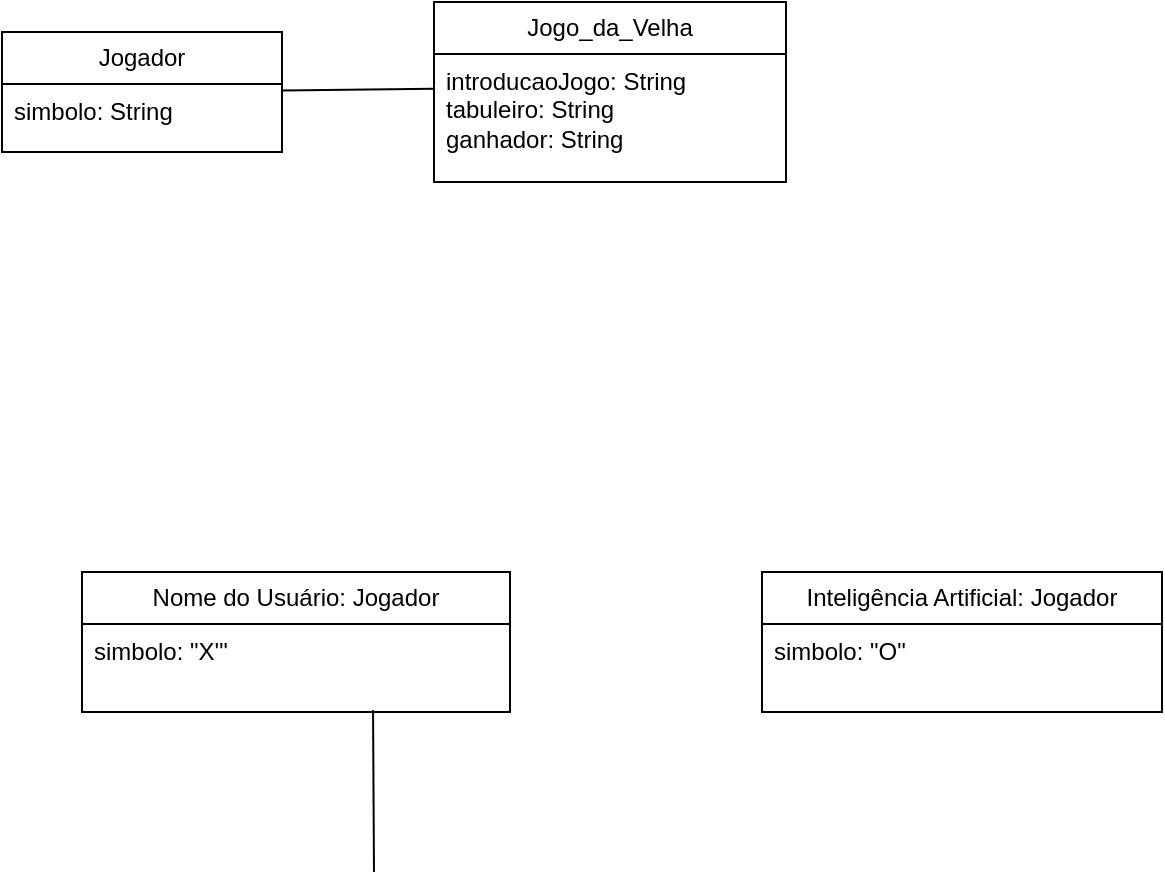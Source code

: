 <mxfile version="22.0.8" type="github">
  <diagram name="Página-1" id="ETZNSiQvTZ4J-55iKF7z">
    <mxGraphModel dx="1098" dy="587" grid="1" gridSize="10" guides="1" tooltips="1" connect="1" arrows="1" fold="1" page="1" pageScale="1" pageWidth="827" pageHeight="1169" math="0" shadow="0">
      <root>
        <mxCell id="0" />
        <mxCell id="1" parent="0" />
        <mxCell id="Y2xEf-CzXpEb0WmJXo6f-2" value="Inteligência Artificial: Jogador" style="swimlane;fontStyle=0;childLayout=stackLayout;horizontal=1;startSize=26;fillColor=none;horizontalStack=0;resizeParent=1;resizeParentMax=0;resizeLast=0;collapsible=1;marginBottom=0;whiteSpace=wrap;html=1;" parent="1" vertex="1">
          <mxGeometry x="490" y="360" width="200" height="70" as="geometry" />
        </mxCell>
        <mxCell id="Y2xEf-CzXpEb0WmJXo6f-3" value="simbolo: &quot;O&quot;" style="text;strokeColor=none;fillColor=none;align=left;verticalAlign=top;spacingLeft=4;spacingRight=4;overflow=hidden;rotatable=0;points=[[0,0.5],[1,0.5]];portConstraint=eastwest;whiteSpace=wrap;html=1;" parent="Y2xEf-CzXpEb0WmJXo6f-2" vertex="1">
          <mxGeometry y="26" width="200" height="44" as="geometry" />
        </mxCell>
        <mxCell id="aqnIn2phBkBqxdztw7Cu-1" value="Nome do Usuário: Jogador" style="swimlane;fontStyle=0;childLayout=stackLayout;horizontal=1;startSize=26;fillColor=none;horizontalStack=0;resizeParent=1;resizeParentMax=0;resizeLast=0;collapsible=1;marginBottom=0;whiteSpace=wrap;html=1;" vertex="1" parent="1">
          <mxGeometry x="150" y="360" width="214" height="70" as="geometry" />
        </mxCell>
        <mxCell id="aqnIn2phBkBqxdztw7Cu-2" value="simbolo: &quot;X&#39;&quot;" style="text;strokeColor=none;fillColor=none;align=left;verticalAlign=top;spacingLeft=4;spacingRight=4;overflow=hidden;rotatable=0;points=[[0,0.5],[1,0.5]];portConstraint=eastwest;whiteSpace=wrap;html=1;" vertex="1" parent="aqnIn2phBkBqxdztw7Cu-1">
          <mxGeometry y="26" width="214" height="44" as="geometry" />
        </mxCell>
        <mxCell id="aqnIn2phBkBqxdztw7Cu-8" value="" style="endArrow=none;html=1;rounded=0;entryX=0.68;entryY=0.981;entryDx=0;entryDy=0;entryPerimeter=0;" edge="1" parent="1" target="aqnIn2phBkBqxdztw7Cu-2">
          <mxGeometry width="50" height="50" relative="1" as="geometry">
            <mxPoint x="296" y="510" as="sourcePoint" />
            <mxPoint x="430" y="180" as="targetPoint" />
          </mxGeometry>
        </mxCell>
        <mxCell id="aqnIn2phBkBqxdztw7Cu-10" value="Jogador" style="swimlane;fontStyle=0;childLayout=stackLayout;horizontal=1;startSize=26;fillColor=none;horizontalStack=0;resizeParent=1;resizeParentMax=0;resizeLast=0;collapsible=1;marginBottom=0;whiteSpace=wrap;html=1;" vertex="1" parent="1">
          <mxGeometry x="110" y="90" width="140" height="60" as="geometry" />
        </mxCell>
        <mxCell id="aqnIn2phBkBqxdztw7Cu-11" value="simbolo: String" style="text;strokeColor=none;fillColor=none;align=left;verticalAlign=top;spacingLeft=4;spacingRight=4;overflow=hidden;rotatable=0;points=[[0,0.5],[1,0.5]];portConstraint=eastwest;whiteSpace=wrap;html=1;" vertex="1" parent="aqnIn2phBkBqxdztw7Cu-10">
          <mxGeometry y="26" width="140" height="34" as="geometry" />
        </mxCell>
        <mxCell id="aqnIn2phBkBqxdztw7Cu-18" value="Jogo_da_Velha" style="swimlane;fontStyle=0;childLayout=stackLayout;horizontal=1;startSize=26;fillColor=none;horizontalStack=0;resizeParent=1;resizeParentMax=0;resizeLast=0;collapsible=1;marginBottom=0;whiteSpace=wrap;html=1;" vertex="1" parent="1">
          <mxGeometry x="326" y="75" width="176" height="90" as="geometry" />
        </mxCell>
        <mxCell id="aqnIn2phBkBqxdztw7Cu-20" value="introducaoJogo: String&lt;br style=&quot;border-color: var(--border-color);&quot;&gt;tabuleiro: String&lt;br style=&quot;border-color: var(--border-color);&quot;&gt;ganhador: String" style="text;strokeColor=none;fillColor=none;align=left;verticalAlign=top;spacingLeft=4;spacingRight=4;overflow=hidden;rotatable=0;points=[[0,0.5],[1,0.5]];portConstraint=eastwest;whiteSpace=wrap;html=1;" vertex="1" parent="aqnIn2phBkBqxdztw7Cu-18">
          <mxGeometry y="26" width="176" height="64" as="geometry" />
        </mxCell>
        <mxCell id="aqnIn2phBkBqxdztw7Cu-25" value="" style="endArrow=none;html=1;rounded=0;entryX=-0.001;entryY=0.272;entryDx=0;entryDy=0;entryPerimeter=0;" edge="1" parent="1" source="aqnIn2phBkBqxdztw7Cu-10" target="aqnIn2phBkBqxdztw7Cu-20">
          <mxGeometry width="50" height="50" relative="1" as="geometry">
            <mxPoint x="250" y="120" as="sourcePoint" />
            <mxPoint x="300" y="70" as="targetPoint" />
          </mxGeometry>
        </mxCell>
      </root>
    </mxGraphModel>
  </diagram>
</mxfile>
